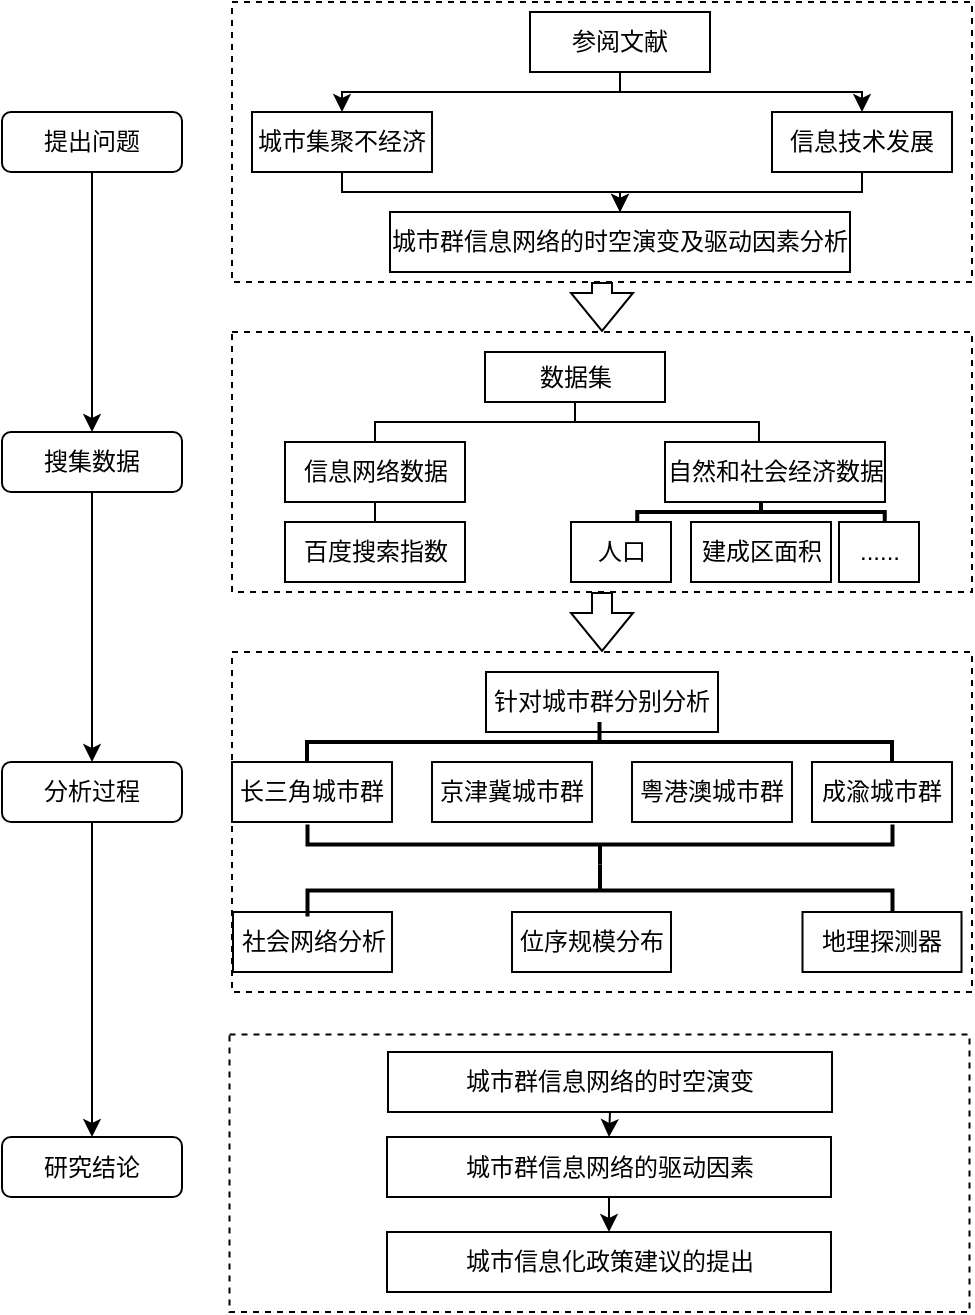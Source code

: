 <mxfile version="21.1.4" type="github">
  <diagram name="第 1 页" id="1WlzvSDSq4eE7MdozIPw">
    <mxGraphModel dx="993" dy="549" grid="1" gridSize="10" guides="1" tooltips="1" connect="1" arrows="1" fold="1" page="1" pageScale="1" pageWidth="827" pageHeight="1169" math="0" shadow="0">
      <root>
        <mxCell id="0" />
        <mxCell id="1" parent="0" />
        <mxCell id="fT7e2c4OPTrBTIQBwk6E-6" style="edgeStyle=orthogonalEdgeStyle;rounded=0;orthogonalLoop=1;jettySize=auto;html=1;exitX=0.5;exitY=1;exitDx=0;exitDy=0;" edge="1" parent="1" source="fT7e2c4OPTrBTIQBwk6E-1" target="fT7e2c4OPTrBTIQBwk6E-2">
          <mxGeometry relative="1" as="geometry" />
        </mxCell>
        <mxCell id="fT7e2c4OPTrBTIQBwk6E-1" value="提出问题" style="rounded=1;whiteSpace=wrap;html=1;" vertex="1" parent="1">
          <mxGeometry x="105" y="100" width="90" height="30" as="geometry" />
        </mxCell>
        <mxCell id="fT7e2c4OPTrBTIQBwk6E-7" style="edgeStyle=orthogonalEdgeStyle;rounded=0;orthogonalLoop=1;jettySize=auto;html=1;exitX=0.5;exitY=1;exitDx=0;exitDy=0;" edge="1" parent="1" source="fT7e2c4OPTrBTIQBwk6E-2" target="fT7e2c4OPTrBTIQBwk6E-3">
          <mxGeometry relative="1" as="geometry" />
        </mxCell>
        <mxCell id="fT7e2c4OPTrBTIQBwk6E-2" value="搜集数据" style="rounded=1;whiteSpace=wrap;html=1;" vertex="1" parent="1">
          <mxGeometry x="105" y="260" width="90" height="30" as="geometry" />
        </mxCell>
        <mxCell id="fT7e2c4OPTrBTIQBwk6E-8" style="edgeStyle=orthogonalEdgeStyle;rounded=0;orthogonalLoop=1;jettySize=auto;html=1;exitX=0.5;exitY=1;exitDx=0;exitDy=0;" edge="1" parent="1" source="fT7e2c4OPTrBTIQBwk6E-3" target="fT7e2c4OPTrBTIQBwk6E-4">
          <mxGeometry relative="1" as="geometry" />
        </mxCell>
        <mxCell id="fT7e2c4OPTrBTIQBwk6E-3" value="分析过程" style="rounded=1;whiteSpace=wrap;html=1;" vertex="1" parent="1">
          <mxGeometry x="105" y="425" width="90" height="30" as="geometry" />
        </mxCell>
        <mxCell id="fT7e2c4OPTrBTIQBwk6E-4" value="研究结论" style="rounded=1;whiteSpace=wrap;html=1;" vertex="1" parent="1">
          <mxGeometry x="105" y="612.5" width="90" height="30" as="geometry" />
        </mxCell>
        <mxCell id="fT7e2c4OPTrBTIQBwk6E-28" style="edgeStyle=orthogonalEdgeStyle;rounded=0;orthogonalLoop=1;jettySize=auto;html=1;exitX=0.5;exitY=1;exitDx=0;exitDy=0;entryX=0.5;entryY=0;entryDx=0;entryDy=0;shape=flexArrow;" edge="1" parent="1" source="fT7e2c4OPTrBTIQBwk6E-9" target="fT7e2c4OPTrBTIQBwk6E-19">
          <mxGeometry relative="1" as="geometry" />
        </mxCell>
        <mxCell id="fT7e2c4OPTrBTIQBwk6E-9" value="" style="rounded=0;whiteSpace=wrap;html=1;dashed=1;" vertex="1" parent="1">
          <mxGeometry x="220" y="45" width="370" height="140" as="geometry" />
        </mxCell>
        <mxCell id="fT7e2c4OPTrBTIQBwk6E-15" style="rounded=0;orthogonalLoop=1;jettySize=auto;html=1;exitX=0.5;exitY=1;exitDx=0;exitDy=0;edgeStyle=orthogonalEdgeStyle;" edge="1" parent="1" source="fT7e2c4OPTrBTIQBwk6E-10" target="fT7e2c4OPTrBTIQBwk6E-11">
          <mxGeometry relative="1" as="geometry">
            <Array as="points">
              <mxPoint x="414" y="90" />
              <mxPoint x="275" y="90" />
            </Array>
          </mxGeometry>
        </mxCell>
        <mxCell id="fT7e2c4OPTrBTIQBwk6E-16" style="edgeStyle=orthogonalEdgeStyle;rounded=0;orthogonalLoop=1;jettySize=auto;html=1;exitX=0.5;exitY=1;exitDx=0;exitDy=0;entryX=0.5;entryY=0;entryDx=0;entryDy=0;" edge="1" parent="1" source="fT7e2c4OPTrBTIQBwk6E-10" target="fT7e2c4OPTrBTIQBwk6E-12">
          <mxGeometry relative="1" as="geometry">
            <Array as="points">
              <mxPoint x="375" y="90" />
              <mxPoint x="475" y="90" />
            </Array>
          </mxGeometry>
        </mxCell>
        <mxCell id="fT7e2c4OPTrBTIQBwk6E-10" value="参阅文献" style="rounded=0;whiteSpace=wrap;html=1;" vertex="1" parent="1">
          <mxGeometry x="369" y="50" width="90" height="30" as="geometry" />
        </mxCell>
        <mxCell id="fT7e2c4OPTrBTIQBwk6E-17" style="edgeStyle=orthogonalEdgeStyle;rounded=0;orthogonalLoop=1;jettySize=auto;html=1;exitX=0.5;exitY=1;exitDx=0;exitDy=0;entryX=0.5;entryY=0;entryDx=0;entryDy=0;" edge="1" parent="1" source="fT7e2c4OPTrBTIQBwk6E-11" target="fT7e2c4OPTrBTIQBwk6E-13">
          <mxGeometry relative="1" as="geometry">
            <Array as="points">
              <mxPoint x="275" y="140" />
              <mxPoint x="414" y="140" />
            </Array>
          </mxGeometry>
        </mxCell>
        <mxCell id="fT7e2c4OPTrBTIQBwk6E-11" value="城市集聚不经济" style="rounded=0;whiteSpace=wrap;html=1;" vertex="1" parent="1">
          <mxGeometry x="230" y="100" width="90" height="30" as="geometry" />
        </mxCell>
        <mxCell id="fT7e2c4OPTrBTIQBwk6E-18" style="edgeStyle=orthogonalEdgeStyle;rounded=0;orthogonalLoop=1;jettySize=auto;html=1;exitX=0.5;exitY=1;exitDx=0;exitDy=0;entryX=0.5;entryY=0;entryDx=0;entryDy=0;" edge="1" parent="1" source="fT7e2c4OPTrBTIQBwk6E-12" target="fT7e2c4OPTrBTIQBwk6E-13">
          <mxGeometry relative="1" as="geometry">
            <Array as="points">
              <mxPoint x="475" y="140" />
              <mxPoint x="375" y="140" />
            </Array>
          </mxGeometry>
        </mxCell>
        <mxCell id="fT7e2c4OPTrBTIQBwk6E-12" value="信息技术发展" style="rounded=0;whiteSpace=wrap;html=1;" vertex="1" parent="1">
          <mxGeometry x="490" y="100" width="90" height="30" as="geometry" />
        </mxCell>
        <mxCell id="fT7e2c4OPTrBTIQBwk6E-13" value="城市群信息网络的时空演变及驱动因素分析" style="rounded=0;whiteSpace=wrap;html=1;" vertex="1" parent="1">
          <mxGeometry x="299" y="150" width="230" height="30" as="geometry" />
        </mxCell>
        <mxCell id="fT7e2c4OPTrBTIQBwk6E-38" style="edgeStyle=orthogonalEdgeStyle;rounded=0;orthogonalLoop=1;jettySize=auto;html=1;exitX=0.5;exitY=1;exitDx=0;exitDy=0;entryX=0.5;entryY=0;entryDx=0;entryDy=0;shape=flexArrow;" edge="1" parent="1" source="fT7e2c4OPTrBTIQBwk6E-19" target="fT7e2c4OPTrBTIQBwk6E-37">
          <mxGeometry relative="1" as="geometry" />
        </mxCell>
        <mxCell id="fT7e2c4OPTrBTIQBwk6E-19" value="" style="rounded=0;whiteSpace=wrap;html=1;dashed=1;" vertex="1" parent="1">
          <mxGeometry x="220" y="210" width="370" height="130" as="geometry" />
        </mxCell>
        <mxCell id="fT7e2c4OPTrBTIQBwk6E-23" style="edgeStyle=orthogonalEdgeStyle;rounded=0;orthogonalLoop=1;jettySize=auto;html=1;exitX=0.5;exitY=1;exitDx=0;exitDy=0;endArrow=none;endFill=0;" edge="1" parent="1" source="fT7e2c4OPTrBTIQBwk6E-20" target="fT7e2c4OPTrBTIQBwk6E-21">
          <mxGeometry relative="1" as="geometry">
            <Array as="points">
              <mxPoint x="291.5" y="255" />
            </Array>
          </mxGeometry>
        </mxCell>
        <mxCell id="fT7e2c4OPTrBTIQBwk6E-25" style="edgeStyle=orthogonalEdgeStyle;rounded=0;orthogonalLoop=1;jettySize=auto;html=1;exitX=0.5;exitY=1;exitDx=0;exitDy=0;entryX=0.427;entryY=0.033;entryDx=0;entryDy=0;endArrow=none;endFill=0;entryPerimeter=0;" edge="1" parent="1" source="fT7e2c4OPTrBTIQBwk6E-20" target="fT7e2c4OPTrBTIQBwk6E-22">
          <mxGeometry relative="1" as="geometry">
            <Array as="points">
              <mxPoint x="391.5" y="255" />
              <mxPoint x="483.5" y="255" />
            </Array>
          </mxGeometry>
        </mxCell>
        <mxCell id="fT7e2c4OPTrBTIQBwk6E-20" value="数据集" style="rounded=0;whiteSpace=wrap;html=1;" vertex="1" parent="1">
          <mxGeometry x="346.5" y="220" width="90" height="25" as="geometry" />
        </mxCell>
        <mxCell id="fT7e2c4OPTrBTIQBwk6E-30" style="edgeStyle=orthogonalEdgeStyle;rounded=0;orthogonalLoop=1;jettySize=auto;html=1;exitX=0.5;exitY=1;exitDx=0;exitDy=0;entryX=0.5;entryY=0;entryDx=0;entryDy=0;endArrow=none;endFill=0;" edge="1" parent="1" source="fT7e2c4OPTrBTIQBwk6E-21" target="fT7e2c4OPTrBTIQBwk6E-29">
          <mxGeometry relative="1" as="geometry" />
        </mxCell>
        <mxCell id="fT7e2c4OPTrBTIQBwk6E-21" value="信息网络数据" style="rounded=0;whiteSpace=wrap;html=1;" vertex="1" parent="1">
          <mxGeometry x="246.5" y="265" width="90" height="30" as="geometry" />
        </mxCell>
        <mxCell id="fT7e2c4OPTrBTIQBwk6E-22" value="自然和社会经济数据" style="rounded=0;whiteSpace=wrap;html=1;" vertex="1" parent="1">
          <mxGeometry x="436.5" y="265" width="110" height="30" as="geometry" />
        </mxCell>
        <mxCell id="fT7e2c4OPTrBTIQBwk6E-29" value="百度搜索指数" style="rounded=0;whiteSpace=wrap;html=1;" vertex="1" parent="1">
          <mxGeometry x="246.5" y="305" width="90" height="30" as="geometry" />
        </mxCell>
        <mxCell id="fT7e2c4OPTrBTIQBwk6E-31" value="人口" style="rounded=0;whiteSpace=wrap;html=1;" vertex="1" parent="1">
          <mxGeometry x="389.5" y="305" width="50" height="30" as="geometry" />
        </mxCell>
        <mxCell id="fT7e2c4OPTrBTIQBwk6E-32" value="建成区面积" style="rounded=0;whiteSpace=wrap;html=1;" vertex="1" parent="1">
          <mxGeometry x="449.5" y="305" width="70" height="30" as="geometry" />
        </mxCell>
        <mxCell id="fT7e2c4OPTrBTIQBwk6E-33" value="......" style="rounded=0;whiteSpace=wrap;html=1;" vertex="1" parent="1">
          <mxGeometry x="523.5" y="305" width="40" height="30" as="geometry" />
        </mxCell>
        <mxCell id="fT7e2c4OPTrBTIQBwk6E-36" value="" style="strokeWidth=2;html=1;shape=mxgraph.flowchart.annotation_2;align=left;labelPosition=right;pointerEvents=1;rotation=90;" vertex="1" parent="1">
          <mxGeometry x="479.5" y="238.13" width="10" height="123.75" as="geometry" />
        </mxCell>
        <mxCell id="fT7e2c4OPTrBTIQBwk6E-37" value="" style="rounded=0;whiteSpace=wrap;html=1;dashed=1;" vertex="1" parent="1">
          <mxGeometry x="220" y="370" width="370" height="170" as="geometry" />
        </mxCell>
        <mxCell id="fT7e2c4OPTrBTIQBwk6E-39" value="针对城市群分别分析" style="rounded=0;whiteSpace=wrap;html=1;" vertex="1" parent="1">
          <mxGeometry x="347" y="380" width="116" height="30" as="geometry" />
        </mxCell>
        <mxCell id="fT7e2c4OPTrBTIQBwk6E-40" value="社会网络分析" style="rounded=0;whiteSpace=wrap;html=1;" vertex="1" parent="1">
          <mxGeometry x="220.5" y="500" width="79.5" height="30" as="geometry" />
        </mxCell>
        <mxCell id="fT7e2c4OPTrBTIQBwk6E-41" value="长三角城市群" style="rounded=0;whiteSpace=wrap;html=1;" vertex="1" parent="1">
          <mxGeometry x="220" y="425" width="80" height="30" as="geometry" />
        </mxCell>
        <mxCell id="fT7e2c4OPTrBTIQBwk6E-42" value="京津冀城市群" style="rounded=0;whiteSpace=wrap;html=1;" vertex="1" parent="1">
          <mxGeometry x="320" y="425" width="80" height="30" as="geometry" />
        </mxCell>
        <mxCell id="fT7e2c4OPTrBTIQBwk6E-43" value="粤港澳城市群" style="rounded=0;whiteSpace=wrap;html=1;" vertex="1" parent="1">
          <mxGeometry x="420" y="425" width="80" height="30" as="geometry" />
        </mxCell>
        <mxCell id="fT7e2c4OPTrBTIQBwk6E-44" value="成渝城市群" style="rounded=0;whiteSpace=wrap;html=1;" vertex="1" parent="1">
          <mxGeometry x="510" y="425" width="70" height="30" as="geometry" />
        </mxCell>
        <mxCell id="fT7e2c4OPTrBTIQBwk6E-45" value="" style="strokeWidth=2;html=1;shape=mxgraph.flowchart.annotation_2;align=left;labelPosition=right;pointerEvents=1;rotation=90;" vertex="1" parent="1">
          <mxGeometry x="393.75" y="268.75" width="20" height="292.5" as="geometry" />
        </mxCell>
        <mxCell id="fT7e2c4OPTrBTIQBwk6E-46" value="" style="strokeWidth=2;html=1;shape=mxgraph.flowchart.annotation_2;align=left;labelPosition=right;pointerEvents=1;rotation=-90;" vertex="1" parent="1">
          <mxGeometry x="394" y="320" width="20" height="292.5" as="geometry" />
        </mxCell>
        <mxCell id="fT7e2c4OPTrBTIQBwk6E-47" value="" style="strokeWidth=2;html=1;shape=mxgraph.flowchart.annotation_2;align=left;labelPosition=right;pointerEvents=1;rotation=90;" vertex="1" parent="1">
          <mxGeometry x="391" y="343" width="26" height="292.5" as="geometry" />
        </mxCell>
        <mxCell id="fT7e2c4OPTrBTIQBwk6E-48" value="位序规模分布" style="rounded=0;whiteSpace=wrap;html=1;" vertex="1" parent="1">
          <mxGeometry x="360" y="500" width="79.5" height="30" as="geometry" />
        </mxCell>
        <mxCell id="fT7e2c4OPTrBTIQBwk6E-49" value="地理探测器" style="rounded=0;whiteSpace=wrap;html=1;" vertex="1" parent="1">
          <mxGeometry x="505.25" y="500" width="79.5" height="30" as="geometry" />
        </mxCell>
        <mxCell id="fT7e2c4OPTrBTIQBwk6E-50" value="" style="rounded=0;whiteSpace=wrap;html=1;dashed=1;" vertex="1" parent="1">
          <mxGeometry x="218.75" y="561.25" width="370" height="138.75" as="geometry" />
        </mxCell>
        <mxCell id="fT7e2c4OPTrBTIQBwk6E-54" style="edgeStyle=orthogonalEdgeStyle;rounded=0;orthogonalLoop=1;jettySize=auto;html=1;exitX=0.5;exitY=1;exitDx=0;exitDy=0;entryX=0.5;entryY=0;entryDx=0;entryDy=0;" edge="1" parent="1" source="fT7e2c4OPTrBTIQBwk6E-51" target="fT7e2c4OPTrBTIQBwk6E-52">
          <mxGeometry relative="1" as="geometry" />
        </mxCell>
        <mxCell id="fT7e2c4OPTrBTIQBwk6E-51" value="城市群信息网络的时空演变" style="rounded=0;whiteSpace=wrap;html=1;" vertex="1" parent="1">
          <mxGeometry x="298" y="570" width="222" height="30" as="geometry" />
        </mxCell>
        <mxCell id="fT7e2c4OPTrBTIQBwk6E-55" style="edgeStyle=orthogonalEdgeStyle;rounded=0;orthogonalLoop=1;jettySize=auto;html=1;exitX=0.5;exitY=1;exitDx=0;exitDy=0;entryX=0.5;entryY=0;entryDx=0;entryDy=0;" edge="1" parent="1" source="fT7e2c4OPTrBTIQBwk6E-52" target="fT7e2c4OPTrBTIQBwk6E-53">
          <mxGeometry relative="1" as="geometry" />
        </mxCell>
        <mxCell id="fT7e2c4OPTrBTIQBwk6E-52" value="城市群信息网络的驱动因素" style="rounded=0;whiteSpace=wrap;html=1;" vertex="1" parent="1">
          <mxGeometry x="297.5" y="612.5" width="222" height="30" as="geometry" />
        </mxCell>
        <mxCell id="fT7e2c4OPTrBTIQBwk6E-53" value="城市信息化政策建议的提出" style="rounded=0;whiteSpace=wrap;html=1;" vertex="1" parent="1">
          <mxGeometry x="297.5" y="660" width="222" height="30" as="geometry" />
        </mxCell>
      </root>
    </mxGraphModel>
  </diagram>
</mxfile>
